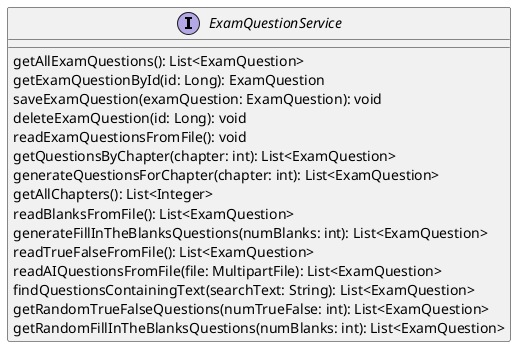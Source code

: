 @startuml
interface ExamQuestionService [[java:edu.sru.thangiah.service.ExamQuestionService]] {
	getAllExamQuestions(): List<ExamQuestion>
	getExamQuestionById(id: Long): ExamQuestion
	saveExamQuestion(examQuestion: ExamQuestion): void
	deleteExamQuestion(id: Long): void
	readExamQuestionsFromFile(): void
	getQuestionsByChapter(chapter: int): List<ExamQuestion>
	generateQuestionsForChapter(chapter: int): List<ExamQuestion>
	getAllChapters(): List<Integer>
	readBlanksFromFile(): List<ExamQuestion>
	generateFillInTheBlanksQuestions(numBlanks: int): List<ExamQuestion>
	readTrueFalseFromFile(): List<ExamQuestion>
	readAIQuestionsFromFile(file: MultipartFile): List<ExamQuestion>
	findQuestionsContainingText(searchText: String): List<ExamQuestion>
	getRandomTrueFalseQuestions(numTrueFalse: int): List<ExamQuestion>
	getRandomFillInTheBlanksQuestions(numBlanks: int): List<ExamQuestion>
}
@enduml